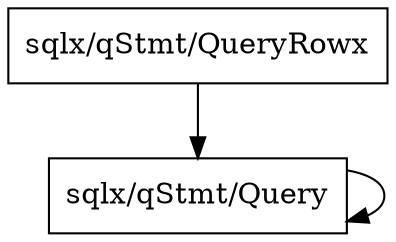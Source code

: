 digraph gph {
"sqlx/qStmt/QueryRowx" [label="sqlx/qStmt/QueryRowx", shape="box"];
"sqlx/qStmt/Query" [label="sqlx/qStmt/Query", shape="box"];
"sqlx/qStmt/Query" [label="sqlx/qStmt/Query", shape="box"];
"sqlx/qStmt/Query" [label="sqlx/qStmt/Query", shape="box"];
"sqlx/qStmt/Query" [label="sqlx/qStmt/Query", shape="box"];
"sqlx/qStmt/Query" [label="sqlx/qStmt/Query", shape="box"];
"sqlx/qStmt/Query" [label="sqlx/qStmt/Query", shape="box"];
"sqlx/qStmt/Query" [label="sqlx/qStmt/Query", shape="box"];
"sqlx/qStmt/Query" [label="sqlx/qStmt/Query", shape="box"];
"sqlx/qStmt/Query" [label="sqlx/qStmt/Query", shape="box"];"sqlx/qStmt/QueryRowx"->"sqlx/qStmt/Query";
"sqlx/qStmt/Query"->"sqlx/qStmt/Query";
}